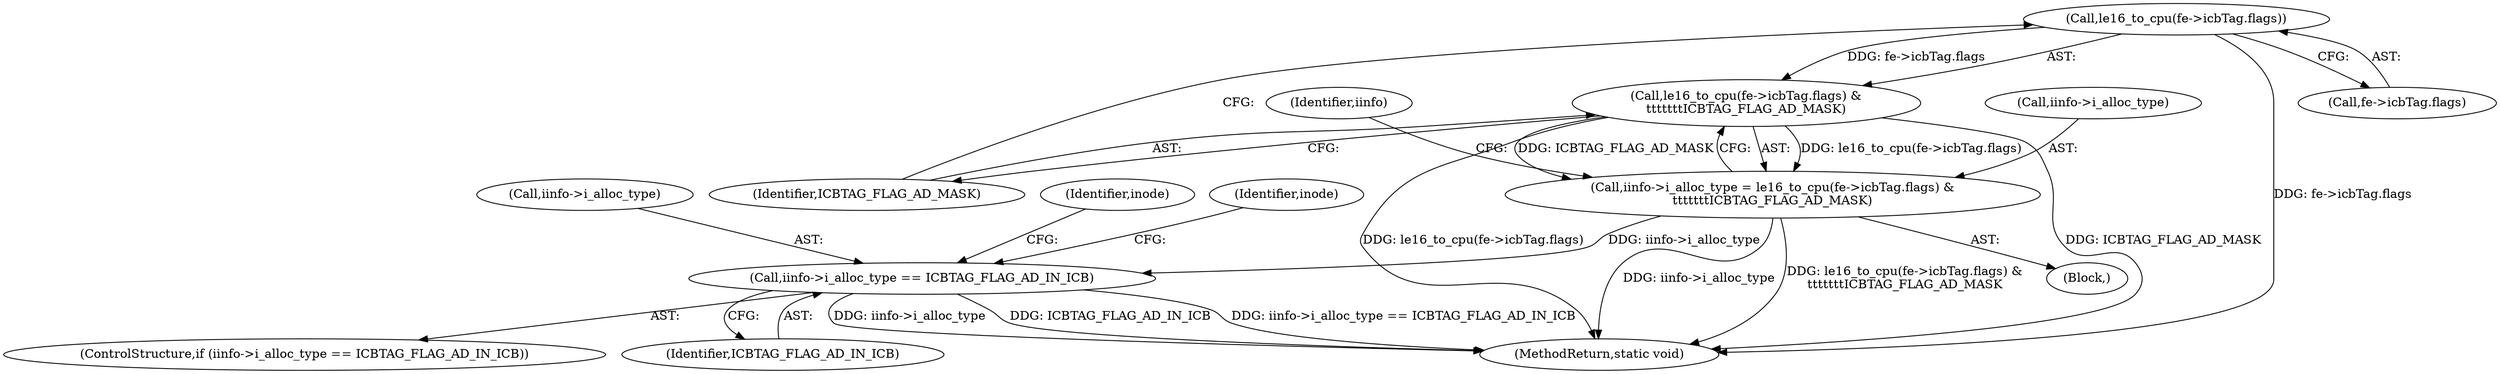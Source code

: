 digraph "0_linux_c03aa9f6e1f938618e6db2e23afef0574efeeb65@pointer" {
"1000338" [label="(Call,le16_to_cpu(fe->icbTag.flags))"];
"1000337" [label="(Call,le16_to_cpu(fe->icbTag.flags) &\n\t\t\t\t\t\t\tICBTAG_FLAG_AD_MASK)"];
"1000333" [label="(Call,iinfo->i_alloc_type = le16_to_cpu(fe->icbTag.flags) &\n\t\t\t\t\t\t\tICBTAG_FLAG_AD_MASK)"];
"1000977" [label="(Call,iinfo->i_alloc_type == ICBTAG_FLAG_AD_IN_ICB)"];
"1000994" [label="(Identifier,inode)"];
"1000334" [label="(Call,iinfo->i_alloc_type)"];
"1000976" [label="(ControlStructure,if (iinfo->i_alloc_type == ICBTAG_FLAG_AD_IN_ICB))"];
"1000977" [label="(Call,iinfo->i_alloc_type == ICBTAG_FLAG_AD_IN_ICB)"];
"1001145" [label="(MethodReturn,static void)"];
"1000105" [label="(Block,)"];
"1000338" [label="(Call,le16_to_cpu(fe->icbTag.flags))"];
"1000333" [label="(Call,iinfo->i_alloc_type = le16_to_cpu(fe->icbTag.flags) &\n\t\t\t\t\t\t\tICBTAG_FLAG_AD_MASK)"];
"1000978" [label="(Call,iinfo->i_alloc_type)"];
"1000981" [label="(Identifier,ICBTAG_FLAG_AD_IN_ICB)"];
"1000985" [label="(Identifier,inode)"];
"1000337" [label="(Call,le16_to_cpu(fe->icbTag.flags) &\n\t\t\t\t\t\t\tICBTAG_FLAG_AD_MASK)"];
"1000347" [label="(Identifier,iinfo)"];
"1000339" [label="(Call,fe->icbTag.flags)"];
"1000344" [label="(Identifier,ICBTAG_FLAG_AD_MASK)"];
"1000338" -> "1000337"  [label="AST: "];
"1000338" -> "1000339"  [label="CFG: "];
"1000339" -> "1000338"  [label="AST: "];
"1000344" -> "1000338"  [label="CFG: "];
"1000338" -> "1001145"  [label="DDG: fe->icbTag.flags"];
"1000338" -> "1000337"  [label="DDG: fe->icbTag.flags"];
"1000337" -> "1000333"  [label="AST: "];
"1000337" -> "1000344"  [label="CFG: "];
"1000344" -> "1000337"  [label="AST: "];
"1000333" -> "1000337"  [label="CFG: "];
"1000337" -> "1001145"  [label="DDG: ICBTAG_FLAG_AD_MASK"];
"1000337" -> "1001145"  [label="DDG: le16_to_cpu(fe->icbTag.flags)"];
"1000337" -> "1000333"  [label="DDG: le16_to_cpu(fe->icbTag.flags)"];
"1000337" -> "1000333"  [label="DDG: ICBTAG_FLAG_AD_MASK"];
"1000333" -> "1000105"  [label="AST: "];
"1000334" -> "1000333"  [label="AST: "];
"1000347" -> "1000333"  [label="CFG: "];
"1000333" -> "1001145"  [label="DDG: iinfo->i_alloc_type"];
"1000333" -> "1001145"  [label="DDG: le16_to_cpu(fe->icbTag.flags) &\n\t\t\t\t\t\t\tICBTAG_FLAG_AD_MASK"];
"1000333" -> "1000977"  [label="DDG: iinfo->i_alloc_type"];
"1000977" -> "1000976"  [label="AST: "];
"1000977" -> "1000981"  [label="CFG: "];
"1000978" -> "1000977"  [label="AST: "];
"1000981" -> "1000977"  [label="AST: "];
"1000985" -> "1000977"  [label="CFG: "];
"1000994" -> "1000977"  [label="CFG: "];
"1000977" -> "1001145"  [label="DDG: ICBTAG_FLAG_AD_IN_ICB"];
"1000977" -> "1001145"  [label="DDG: iinfo->i_alloc_type == ICBTAG_FLAG_AD_IN_ICB"];
"1000977" -> "1001145"  [label="DDG: iinfo->i_alloc_type"];
}
